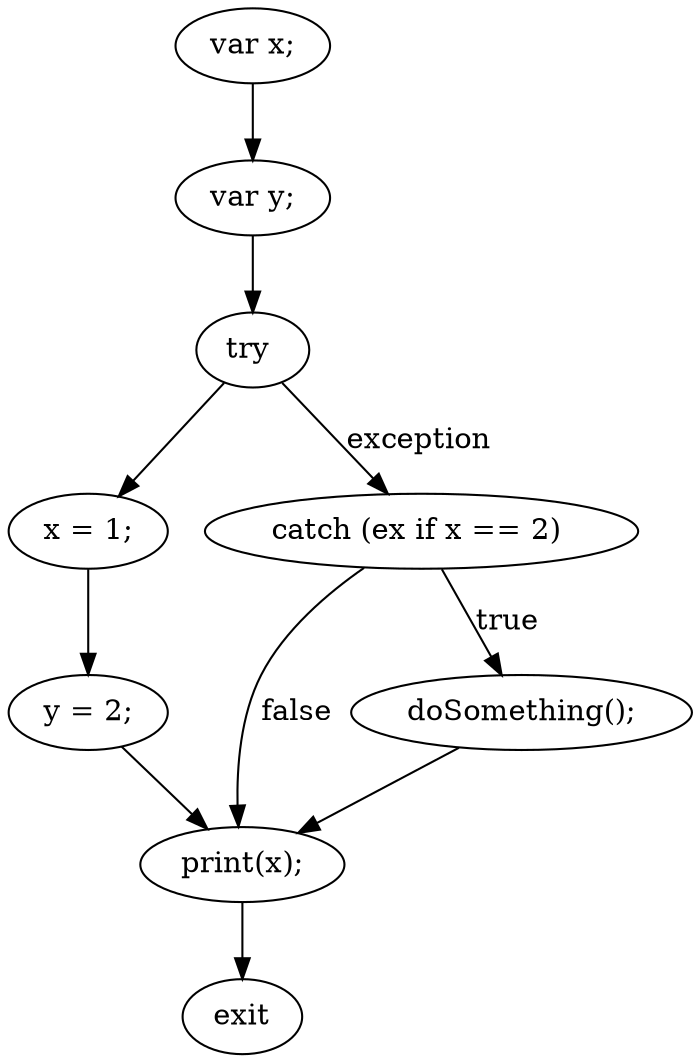 digraph {
"0" [label="x = 1;\n"] 
"1" [label="try "] 
"2" [label="print(x);\n"] 
"3" [label="y = 2;\n"] 
"4" [label="doSomething();\n"] 
"5" [label="catch (ex if x == 2) "] 
"6" [label="var y;\n"] 
"7" [label="exit"] 
"8" [label="var x;\n"] 
"0" -> "3" [label=""] 
"1" -> "5" [label="exception"] 
"1" -> "0" [label=""] 
"2" -> "7" [label=""] 
"3" -> "2" [label=""] 
"4" -> "2" [label=""] 
"5" -> "2" [label="false"] 
"5" -> "4" [label="true"] 
"6" -> "1" [label=""] 
"8" -> "6" [label=""] 
}
